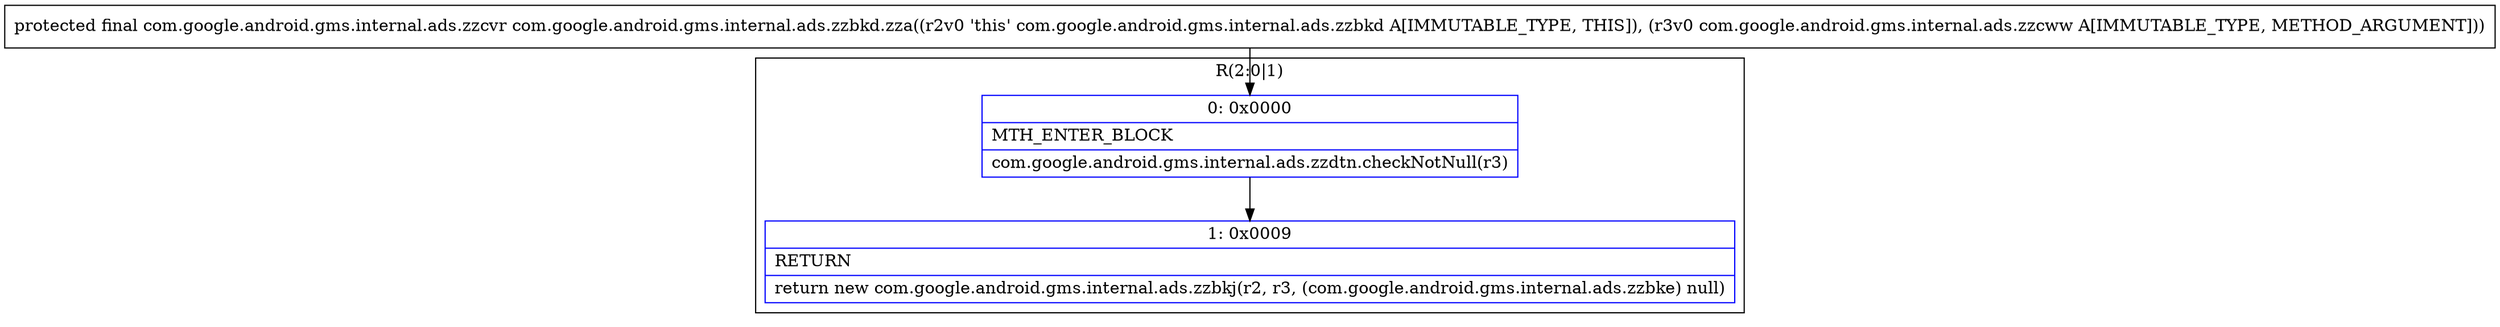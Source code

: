 digraph "CFG forcom.google.android.gms.internal.ads.zzbkd.zza(Lcom\/google\/android\/gms\/internal\/ads\/zzcww;)Lcom\/google\/android\/gms\/internal\/ads\/zzcvr;" {
subgraph cluster_Region_809925559 {
label = "R(2:0|1)";
node [shape=record,color=blue];
Node_0 [shape=record,label="{0\:\ 0x0000|MTH_ENTER_BLOCK\l|com.google.android.gms.internal.ads.zzdtn.checkNotNull(r3)\l}"];
Node_1 [shape=record,label="{1\:\ 0x0009|RETURN\l|return new com.google.android.gms.internal.ads.zzbkj(r2, r3, (com.google.android.gms.internal.ads.zzbke) null)\l}"];
}
MethodNode[shape=record,label="{protected final com.google.android.gms.internal.ads.zzcvr com.google.android.gms.internal.ads.zzbkd.zza((r2v0 'this' com.google.android.gms.internal.ads.zzbkd A[IMMUTABLE_TYPE, THIS]), (r3v0 com.google.android.gms.internal.ads.zzcww A[IMMUTABLE_TYPE, METHOD_ARGUMENT])) }"];
MethodNode -> Node_0;
Node_0 -> Node_1;
}


